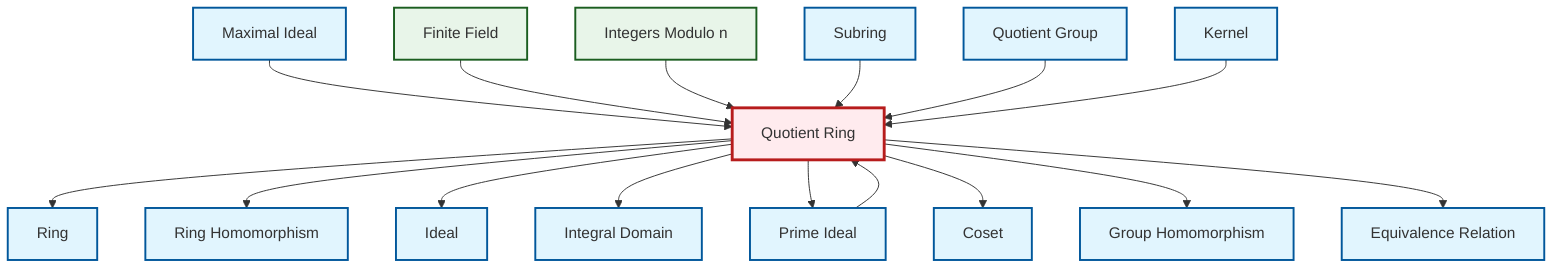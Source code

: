 graph TD
    classDef definition fill:#e1f5fe,stroke:#01579b,stroke-width:2px
    classDef theorem fill:#f3e5f5,stroke:#4a148c,stroke-width:2px
    classDef axiom fill:#fff3e0,stroke:#e65100,stroke-width:2px
    classDef example fill:#e8f5e9,stroke:#1b5e20,stroke-width:2px
    classDef current fill:#ffebee,stroke:#b71c1c,stroke-width:3px
    def-quotient-ring["Quotient Ring"]:::definition
    def-ring["Ring"]:::definition
    def-kernel["Kernel"]:::definition
    def-ideal["Ideal"]:::definition
    def-homomorphism["Group Homomorphism"]:::definition
    def-integral-domain["Integral Domain"]:::definition
    ex-finite-field["Finite Field"]:::example
    def-subring["Subring"]:::definition
    ex-quotient-integers-mod-n["Integers Modulo n"]:::example
    def-ring-homomorphism["Ring Homomorphism"]:::definition
    def-maximal-ideal["Maximal Ideal"]:::definition
    def-coset["Coset"]:::definition
    def-prime-ideal["Prime Ideal"]:::definition
    def-equivalence-relation["Equivalence Relation"]:::definition
    def-quotient-group["Quotient Group"]:::definition
    def-maximal-ideal --> def-quotient-ring
    def-prime-ideal --> def-quotient-ring
    def-quotient-ring --> def-ring
    ex-finite-field --> def-quotient-ring
    def-quotient-ring --> def-ring-homomorphism
    def-quotient-ring --> def-ideal
    def-quotient-ring --> def-integral-domain
    def-quotient-ring --> def-prime-ideal
    ex-quotient-integers-mod-n --> def-quotient-ring
    def-quotient-ring --> def-coset
    def-quotient-ring --> def-homomorphism
    def-subring --> def-quotient-ring
    def-quotient-group --> def-quotient-ring
    def-quotient-ring --> def-equivalence-relation
    def-kernel --> def-quotient-ring
    class def-quotient-ring current